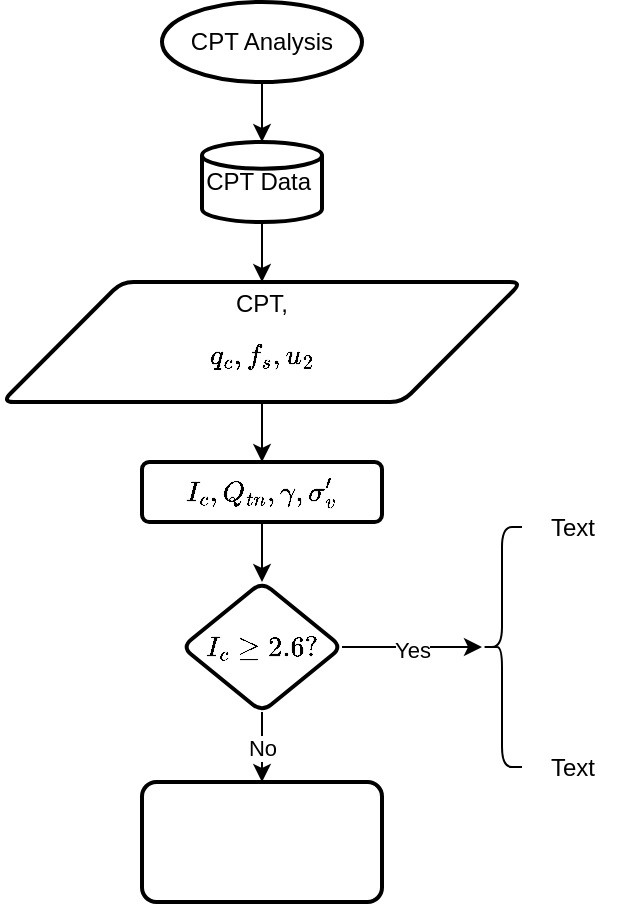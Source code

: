 <mxfile version="22.0.2" type="device">
  <diagram name="Page-1" id="c7558073-3199-34d8-9f00-42111426c3f3">
    <mxGraphModel dx="1118" dy="727" grid="1" gridSize="10" guides="1" tooltips="1" connect="1" arrows="1" fold="1" page="1" pageScale="1" pageWidth="826" pageHeight="1169" background="none" math="1" shadow="0">
      <root>
        <mxCell id="0" />
        <mxCell id="1" parent="0" />
        <mxCell id="GV4KcYSHg5XsuIcx_LRW-98" style="edgeStyle=orthogonalEdgeStyle;rounded=0;orthogonalLoop=1;jettySize=auto;html=1;exitX=0.5;exitY=1;exitDx=0;exitDy=0;exitPerimeter=0;" edge="1" parent="1" source="GV4KcYSHg5XsuIcx_LRW-96" target="GV4KcYSHg5XsuIcx_LRW-97">
          <mxGeometry relative="1" as="geometry" />
        </mxCell>
        <mxCell id="GV4KcYSHg5XsuIcx_LRW-96" value="CPT Data&amp;nbsp;" style="strokeWidth=2;html=1;shape=mxgraph.flowchart.database;whiteSpace=wrap;" vertex="1" parent="1">
          <mxGeometry x="220" y="240" width="60" height="40" as="geometry" />
        </mxCell>
        <mxCell id="GV4KcYSHg5XsuIcx_LRW-103" value="" style="edgeStyle=orthogonalEdgeStyle;rounded=0;orthogonalLoop=1;jettySize=auto;html=1;" edge="1" parent="1" source="GV4KcYSHg5XsuIcx_LRW-97" target="GV4KcYSHg5XsuIcx_LRW-102">
          <mxGeometry relative="1" as="geometry" />
        </mxCell>
        <mxCell id="GV4KcYSHg5XsuIcx_LRW-97" value="CPT, $$q_c, f_s,u_2$$" style="shape=parallelogram;html=1;strokeWidth=2;perimeter=parallelogramPerimeter;whiteSpace=wrap;rounded=1;arcSize=12;size=0.23;" vertex="1" parent="1">
          <mxGeometry x="120" y="310" width="260" height="60" as="geometry" />
        </mxCell>
        <mxCell id="GV4KcYSHg5XsuIcx_LRW-101" value="" style="edgeStyle=orthogonalEdgeStyle;rounded=0;orthogonalLoop=1;jettySize=auto;html=1;" edge="1" parent="1" source="GV4KcYSHg5XsuIcx_LRW-99" target="GV4KcYSHg5XsuIcx_LRW-96">
          <mxGeometry relative="1" as="geometry" />
        </mxCell>
        <mxCell id="GV4KcYSHg5XsuIcx_LRW-99" value="CPT Analysis" style="strokeWidth=2;html=1;shape=mxgraph.flowchart.start_1;whiteSpace=wrap;" vertex="1" parent="1">
          <mxGeometry x="200" y="170" width="100" height="40" as="geometry" />
        </mxCell>
        <mxCell id="GV4KcYSHg5XsuIcx_LRW-105" value="" style="edgeStyle=orthogonalEdgeStyle;rounded=0;orthogonalLoop=1;jettySize=auto;html=1;" edge="1" parent="1" source="GV4KcYSHg5XsuIcx_LRW-102" target="GV4KcYSHg5XsuIcx_LRW-104">
          <mxGeometry relative="1" as="geometry" />
        </mxCell>
        <mxCell id="GV4KcYSHg5XsuIcx_LRW-102" value="$$I_c, Q_{tn}, \gamma,\sigma_v&#39;$$" style="whiteSpace=wrap;html=1;strokeWidth=2;rounded=1;arcSize=12;" vertex="1" parent="1">
          <mxGeometry x="190" y="400" width="120" height="30" as="geometry" />
        </mxCell>
        <mxCell id="GV4KcYSHg5XsuIcx_LRW-109" value="" style="edgeStyle=orthogonalEdgeStyle;rounded=0;orthogonalLoop=1;jettySize=auto;html=1;" edge="1" parent="1" source="GV4KcYSHg5XsuIcx_LRW-104">
          <mxGeometry relative="1" as="geometry">
            <mxPoint x="360" y="492.5" as="targetPoint" />
          </mxGeometry>
        </mxCell>
        <mxCell id="GV4KcYSHg5XsuIcx_LRW-114" value="Yes" style="edgeLabel;html=1;align=center;verticalAlign=middle;resizable=0;points=[];" vertex="1" connectable="0" parent="GV4KcYSHg5XsuIcx_LRW-109">
          <mxGeometry x="0.005" y="-1" relative="1" as="geometry">
            <mxPoint as="offset" />
          </mxGeometry>
        </mxCell>
        <mxCell id="GV4KcYSHg5XsuIcx_LRW-112" value="" style="edgeStyle=orthogonalEdgeStyle;rounded=0;orthogonalLoop=1;jettySize=auto;html=1;entryX=0.5;entryY=0;entryDx=0;entryDy=0;" edge="1" parent="1" source="GV4KcYSHg5XsuIcx_LRW-104" target="GV4KcYSHg5XsuIcx_LRW-111">
          <mxGeometry relative="1" as="geometry">
            <mxPoint x="250" y="590" as="targetPoint" />
          </mxGeometry>
        </mxCell>
        <mxCell id="GV4KcYSHg5XsuIcx_LRW-113" value="No" style="edgeLabel;html=1;align=center;verticalAlign=middle;resizable=0;points=[];" vertex="1" connectable="0" parent="GV4KcYSHg5XsuIcx_LRW-112">
          <mxGeometry x="-0.03" relative="1" as="geometry">
            <mxPoint as="offset" />
          </mxGeometry>
        </mxCell>
        <mxCell id="GV4KcYSHg5XsuIcx_LRW-104" value="$$I_c\ge2.6?$$" style="rhombus;whiteSpace=wrap;html=1;strokeWidth=2;rounded=1;arcSize=12;" vertex="1" parent="1">
          <mxGeometry x="210" y="460" width="80" height="65" as="geometry" />
        </mxCell>
        <mxCell id="GV4KcYSHg5XsuIcx_LRW-111" value="" style="whiteSpace=wrap;html=1;strokeWidth=2;rounded=1;arcSize=12;" vertex="1" parent="1">
          <mxGeometry x="190" y="560" width="120" height="60" as="geometry" />
        </mxCell>
        <mxCell id="GV4KcYSHg5XsuIcx_LRW-131" value="" style="shape=curlyBracket;whiteSpace=wrap;html=1;rounded=1;labelPosition=left;verticalLabelPosition=middle;align=right;verticalAlign=middle;" vertex="1" parent="1">
          <mxGeometry x="360" y="432.5" width="20" height="120" as="geometry" />
        </mxCell>
        <mxCell id="GV4KcYSHg5XsuIcx_LRW-132" value="Text" style="text;html=1;align=center;verticalAlign=middle;resizable=0;points=[];autosize=1;strokeColor=none;fillColor=none;" vertex="1" parent="1">
          <mxGeometry x="380" y="418" width="50" height="30" as="geometry" />
        </mxCell>
        <mxCell id="GV4KcYSHg5XsuIcx_LRW-133" value="Text" style="text;html=1;align=center;verticalAlign=middle;resizable=0;points=[];autosize=1;strokeColor=none;fillColor=none;" vertex="1" parent="1">
          <mxGeometry x="380" y="538" width="50" height="30" as="geometry" />
        </mxCell>
      </root>
    </mxGraphModel>
  </diagram>
</mxfile>
